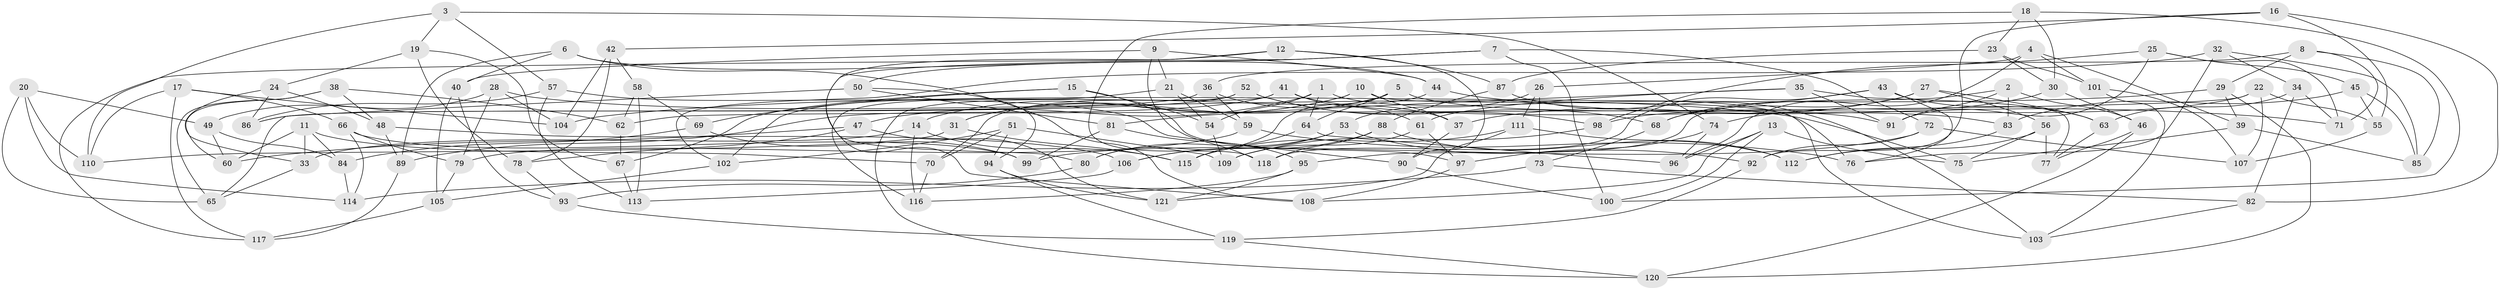 // coarse degree distribution, {11: 0.0273972602739726, 3: 0.0684931506849315, 9: 0.0547945205479452, 4: 0.726027397260274, 10: 0.0410958904109589, 8: 0.0273972602739726, 6: 0.0136986301369863, 5: 0.0136986301369863, 7: 0.0273972602739726}
// Generated by graph-tools (version 1.1) at 2025/53/03/04/25 22:53:58]
// undirected, 121 vertices, 242 edges
graph export_dot {
  node [color=gray90,style=filled];
  1;
  2;
  3;
  4;
  5;
  6;
  7;
  8;
  9;
  10;
  11;
  12;
  13;
  14;
  15;
  16;
  17;
  18;
  19;
  20;
  21;
  22;
  23;
  24;
  25;
  26;
  27;
  28;
  29;
  30;
  31;
  32;
  33;
  34;
  35;
  36;
  37;
  38;
  39;
  40;
  41;
  42;
  43;
  44;
  45;
  46;
  47;
  48;
  49;
  50;
  51;
  52;
  53;
  54;
  55;
  56;
  57;
  58;
  59;
  60;
  61;
  62;
  63;
  64;
  65;
  66;
  67;
  68;
  69;
  70;
  71;
  72;
  73;
  74;
  75;
  76;
  77;
  78;
  79;
  80;
  81;
  82;
  83;
  84;
  85;
  86;
  87;
  88;
  89;
  90;
  91;
  92;
  93;
  94;
  95;
  96;
  97;
  98;
  99;
  100;
  101;
  102;
  103;
  104;
  105;
  106;
  107;
  108;
  109;
  110;
  111;
  112;
  113;
  114;
  115;
  116;
  117;
  118;
  119;
  120;
  121;
  1 -- 76;
  1 -- 54;
  1 -- 47;
  1 -- 64;
  2 -- 83;
  2 -- 95;
  2 -- 91;
  2 -- 46;
  3 -- 74;
  3 -- 57;
  3 -- 110;
  3 -- 19;
  4 -- 96;
  4 -- 26;
  4 -- 39;
  4 -- 101;
  5 -- 64;
  5 -- 91;
  5 -- 31;
  5 -- 80;
  6 -- 40;
  6 -- 108;
  6 -- 89;
  6 -- 44;
  7 -- 72;
  7 -- 108;
  7 -- 100;
  7 -- 50;
  8 -- 85;
  8 -- 71;
  8 -- 36;
  8 -- 29;
  9 -- 21;
  9 -- 44;
  9 -- 40;
  9 -- 118;
  10 -- 14;
  10 -- 103;
  10 -- 31;
  10 -- 37;
  11 -- 84;
  11 -- 33;
  11 -- 70;
  11 -- 60;
  12 -- 87;
  12 -- 90;
  12 -- 117;
  12 -- 80;
  13 -- 108;
  13 -- 100;
  13 -- 96;
  13 -- 75;
  14 -- 115;
  14 -- 33;
  14 -- 116;
  15 -- 54;
  15 -- 97;
  15 -- 67;
  15 -- 69;
  16 -- 42;
  16 -- 82;
  16 -- 55;
  16 -- 92;
  17 -- 117;
  17 -- 66;
  17 -- 110;
  17 -- 104;
  18 -- 23;
  18 -- 30;
  18 -- 100;
  18 -- 118;
  19 -- 78;
  19 -- 67;
  19 -- 24;
  20 -- 114;
  20 -- 65;
  20 -- 49;
  20 -- 110;
  21 -- 59;
  21 -- 54;
  21 -- 102;
  22 -- 55;
  22 -- 62;
  22 -- 98;
  22 -- 107;
  23 -- 101;
  23 -- 30;
  23 -- 87;
  24 -- 33;
  24 -- 86;
  24 -- 48;
  25 -- 71;
  25 -- 45;
  25 -- 91;
  25 -- 98;
  26 -- 111;
  26 -- 53;
  26 -- 73;
  27 -- 56;
  27 -- 63;
  27 -- 37;
  27 -- 68;
  28 -- 104;
  28 -- 75;
  28 -- 79;
  28 -- 49;
  29 -- 104;
  29 -- 120;
  29 -- 39;
  30 -- 74;
  30 -- 46;
  31 -- 115;
  31 -- 110;
  32 -- 102;
  32 -- 34;
  32 -- 85;
  32 -- 76;
  33 -- 65;
  34 -- 71;
  34 -- 63;
  34 -- 82;
  35 -- 91;
  35 -- 77;
  35 -- 61;
  35 -- 81;
  36 -- 59;
  36 -- 37;
  36 -- 86;
  37 -- 90;
  38 -- 62;
  38 -- 60;
  38 -- 48;
  38 -- 65;
  39 -- 85;
  39 -- 75;
  40 -- 93;
  40 -- 105;
  41 -- 83;
  41 -- 61;
  41 -- 120;
  41 -- 89;
  42 -- 58;
  42 -- 78;
  42 -- 104;
  43 -- 68;
  43 -- 63;
  43 -- 76;
  43 -- 118;
  44 -- 70;
  44 -- 71;
  45 -- 85;
  45 -- 83;
  45 -- 55;
  46 -- 77;
  46 -- 120;
  47 -- 78;
  47 -- 121;
  47 -- 60;
  48 -- 106;
  48 -- 89;
  49 -- 84;
  49 -- 60;
  50 -- 81;
  50 -- 94;
  50 -- 65;
  51 -- 70;
  51 -- 109;
  51 -- 94;
  51 -- 102;
  52 -- 68;
  52 -- 98;
  52 -- 116;
  52 -- 86;
  53 -- 80;
  53 -- 92;
  53 -- 106;
  54 -- 109;
  55 -- 107;
  56 -- 75;
  56 -- 77;
  56 -- 112;
  57 -- 90;
  57 -- 86;
  57 -- 113;
  58 -- 62;
  58 -- 113;
  58 -- 69;
  59 -- 79;
  59 -- 76;
  61 -- 109;
  61 -- 97;
  62 -- 67;
  63 -- 77;
  64 -- 115;
  64 -- 96;
  66 -- 99;
  66 -- 114;
  66 -- 79;
  67 -- 113;
  68 -- 73;
  69 -- 84;
  69 -- 99;
  70 -- 116;
  72 -- 99;
  72 -- 107;
  72 -- 92;
  73 -- 82;
  73 -- 114;
  74 -- 97;
  74 -- 96;
  78 -- 93;
  79 -- 105;
  80 -- 93;
  81 -- 99;
  81 -- 95;
  82 -- 103;
  83 -- 112;
  84 -- 114;
  87 -- 103;
  87 -- 88;
  88 -- 106;
  88 -- 112;
  88 -- 118;
  89 -- 117;
  90 -- 100;
  92 -- 119;
  93 -- 119;
  94 -- 121;
  94 -- 119;
  95 -- 121;
  95 -- 116;
  97 -- 108;
  98 -- 109;
  101 -- 107;
  101 -- 103;
  102 -- 105;
  105 -- 117;
  106 -- 113;
  111 -- 121;
  111 -- 112;
  111 -- 115;
  119 -- 120;
}
